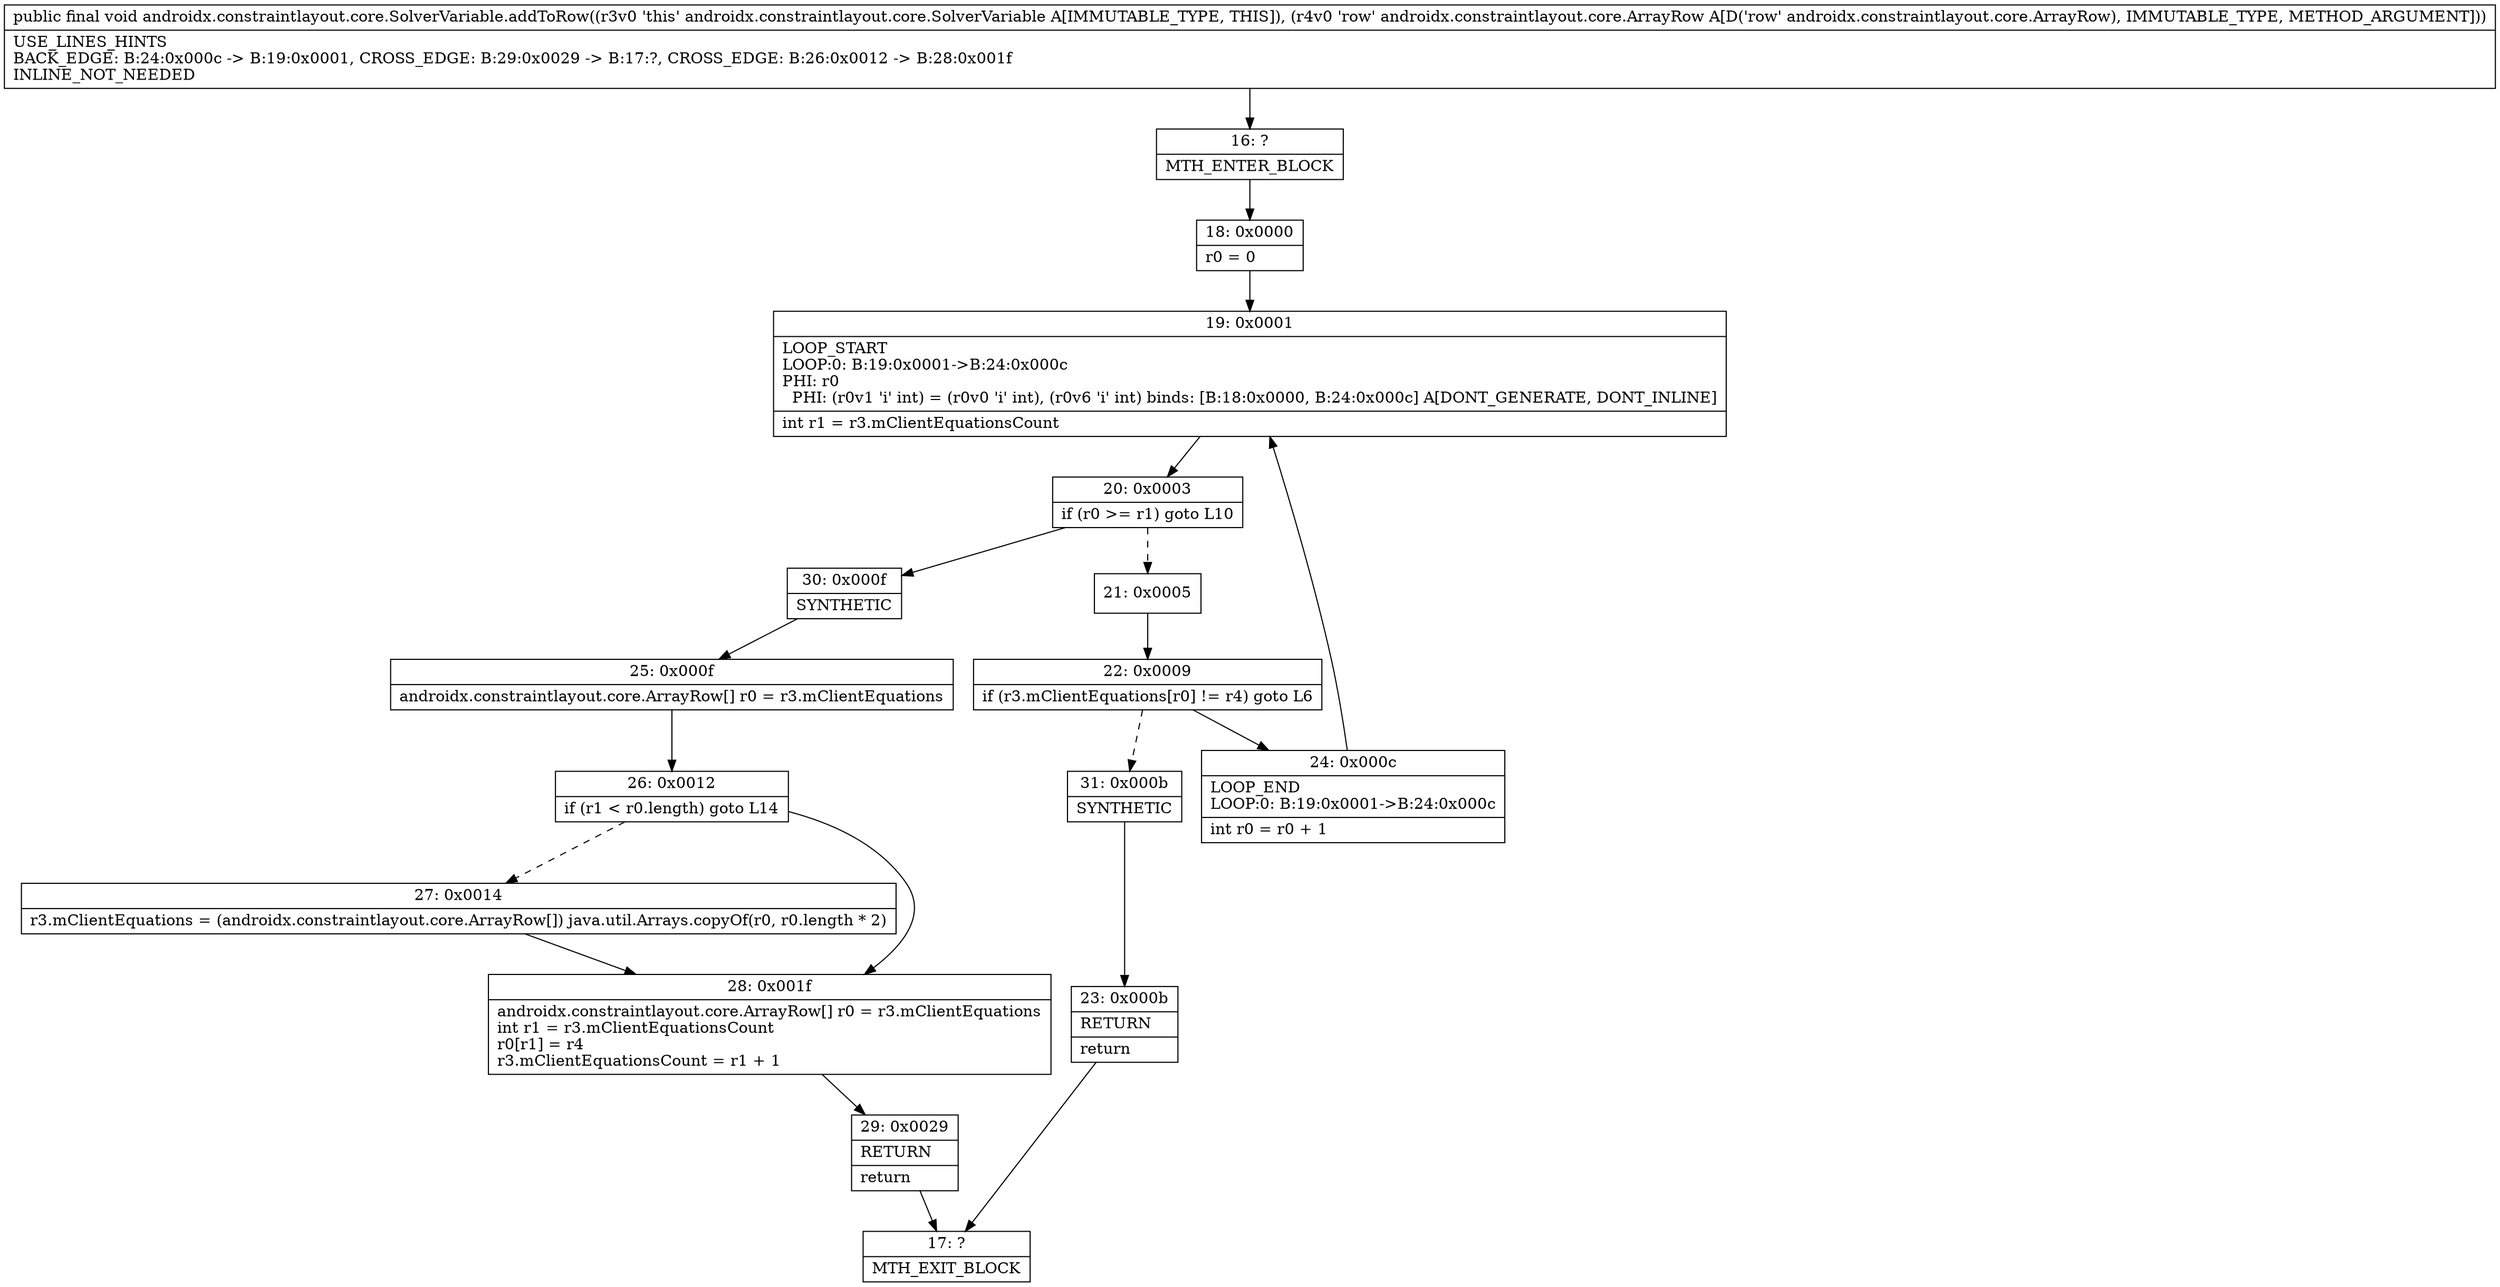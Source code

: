 digraph "CFG forandroidx.constraintlayout.core.SolverVariable.addToRow(Landroidx\/constraintlayout\/core\/ArrayRow;)V" {
Node_16 [shape=record,label="{16\:\ ?|MTH_ENTER_BLOCK\l}"];
Node_18 [shape=record,label="{18\:\ 0x0000|r0 = 0\l}"];
Node_19 [shape=record,label="{19\:\ 0x0001|LOOP_START\lLOOP:0: B:19:0x0001\-\>B:24:0x000c\lPHI: r0 \l  PHI: (r0v1 'i' int) = (r0v0 'i' int), (r0v6 'i' int) binds: [B:18:0x0000, B:24:0x000c] A[DONT_GENERATE, DONT_INLINE]\l|int r1 = r3.mClientEquationsCount\l}"];
Node_20 [shape=record,label="{20\:\ 0x0003|if (r0 \>= r1) goto L10\l}"];
Node_21 [shape=record,label="{21\:\ 0x0005}"];
Node_22 [shape=record,label="{22\:\ 0x0009|if (r3.mClientEquations[r0] != r4) goto L6\l}"];
Node_24 [shape=record,label="{24\:\ 0x000c|LOOP_END\lLOOP:0: B:19:0x0001\-\>B:24:0x000c\l|int r0 = r0 + 1\l}"];
Node_31 [shape=record,label="{31\:\ 0x000b|SYNTHETIC\l}"];
Node_23 [shape=record,label="{23\:\ 0x000b|RETURN\l|return\l}"];
Node_17 [shape=record,label="{17\:\ ?|MTH_EXIT_BLOCK\l}"];
Node_30 [shape=record,label="{30\:\ 0x000f|SYNTHETIC\l}"];
Node_25 [shape=record,label="{25\:\ 0x000f|androidx.constraintlayout.core.ArrayRow[] r0 = r3.mClientEquations\l}"];
Node_26 [shape=record,label="{26\:\ 0x0012|if (r1 \< r0.length) goto L14\l}"];
Node_27 [shape=record,label="{27\:\ 0x0014|r3.mClientEquations = (androidx.constraintlayout.core.ArrayRow[]) java.util.Arrays.copyOf(r0, r0.length * 2)\l}"];
Node_28 [shape=record,label="{28\:\ 0x001f|androidx.constraintlayout.core.ArrayRow[] r0 = r3.mClientEquations\lint r1 = r3.mClientEquationsCount\lr0[r1] = r4\lr3.mClientEquationsCount = r1 + 1\l}"];
Node_29 [shape=record,label="{29\:\ 0x0029|RETURN\l|return\l}"];
MethodNode[shape=record,label="{public final void androidx.constraintlayout.core.SolverVariable.addToRow((r3v0 'this' androidx.constraintlayout.core.SolverVariable A[IMMUTABLE_TYPE, THIS]), (r4v0 'row' androidx.constraintlayout.core.ArrayRow A[D('row' androidx.constraintlayout.core.ArrayRow), IMMUTABLE_TYPE, METHOD_ARGUMENT]))  | USE_LINES_HINTS\lBACK_EDGE: B:24:0x000c \-\> B:19:0x0001, CROSS_EDGE: B:29:0x0029 \-\> B:17:?, CROSS_EDGE: B:26:0x0012 \-\> B:28:0x001f\lINLINE_NOT_NEEDED\l}"];
MethodNode -> Node_16;Node_16 -> Node_18;
Node_18 -> Node_19;
Node_19 -> Node_20;
Node_20 -> Node_21[style=dashed];
Node_20 -> Node_30;
Node_21 -> Node_22;
Node_22 -> Node_24;
Node_22 -> Node_31[style=dashed];
Node_24 -> Node_19;
Node_31 -> Node_23;
Node_23 -> Node_17;
Node_30 -> Node_25;
Node_25 -> Node_26;
Node_26 -> Node_27[style=dashed];
Node_26 -> Node_28;
Node_27 -> Node_28;
Node_28 -> Node_29;
Node_29 -> Node_17;
}

